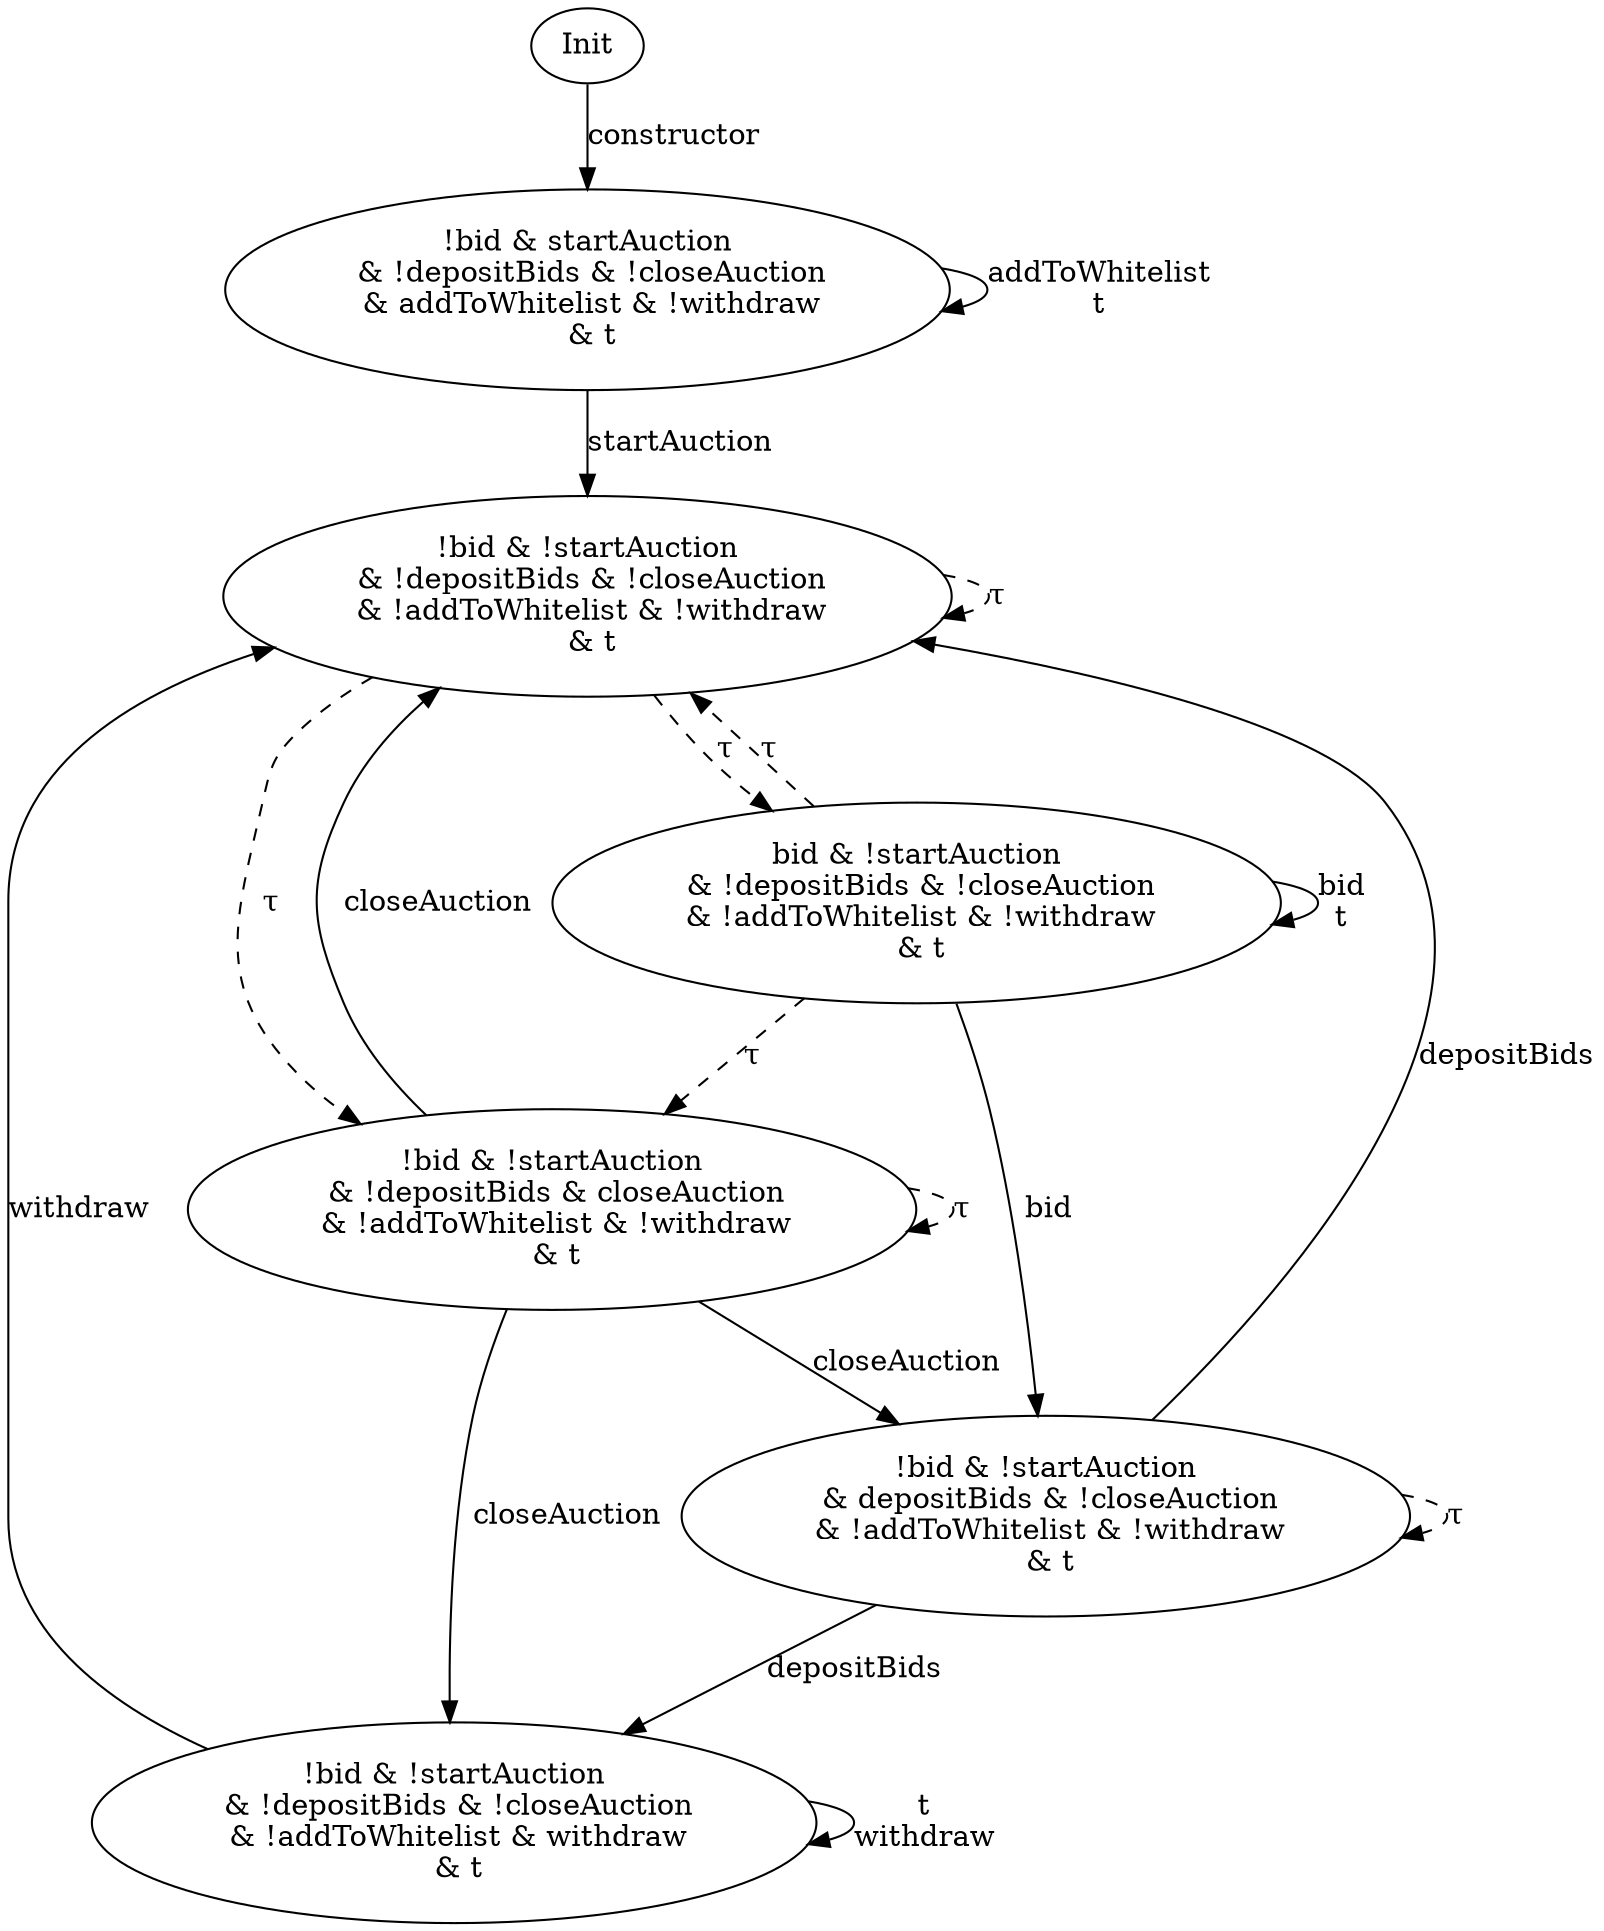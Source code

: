 digraph {
S00 [label="Init"]
S76 [label="!bid & startAuction\n & !depositBids & !closeAuction\n & addToWhitelist & !withdraw\n & t"]
S100 [label="!bid & !startAuction\n & !depositBids & !closeAuction\n & !addToWhitelist & withdraw\n & t"]
S103 [label="!bid & !startAuction\n & !depositBids & closeAuction\n & !addToWhitelist & !withdraw\n & t"]
S106 [label="!bid & !startAuction\n & depositBids & !closeAuction\n & !addToWhitelist & !withdraw\n & t"]
S115 [label="bid & !startAuction\n & !depositBids & !closeAuction\n & !addToWhitelist & !withdraw\n & t"]
S121 [label="!bid & !startAuction\n & !depositBids & !closeAuction\n & !addToWhitelist & !withdraw\n & t"]

S121->S103 [label="τ", style="dashed", color="black"]
S100->S100 [label="t\nwithdraw", style="", color="black"]
S121->S121 [label="τ", style="dashed", color="black"]
S115->S121 [label="τ", style="dashed", color="black"]
S115->S115 [label="bid\nt", style="", color="black"]
S103->S121 [label="closeAuction", style="", color="black"]
S103->S106 [label="closeAuction", style="", color="black"]
S103->S100 [label="closeAuction", style="", color="black"]
S106->S121 [label="depositBids", style="", color="black"]
S121->S115 [label="τ", style="dashed", color="black"]
S00->S76 [label="constructor", style="", color="black"]
S106->S106 [label="τ", style="dashed", color="black"]
S115->S106 [label="bid", style="", color="black"]
S76->S121 [label="startAuction", style="", color="black"]
S115->S103 [label="τ", style="dashed", color="black"]
S106->S100 [label="depositBids", style="", color="black"]
S76->S76 [label="addToWhitelist\nt", style="", color="black"]
S100->S121 [label="withdraw", style="", color="black"]
S103->S103 [label="τ", style="dashed", color="black"]
}